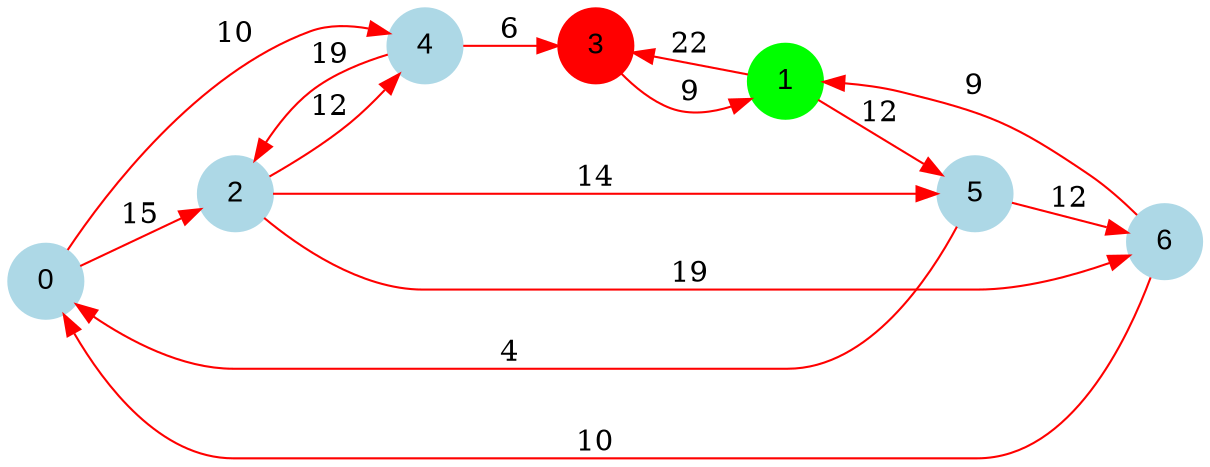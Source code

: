 digraph graphe {
rankdir = LR;
edge [color=red];
0 [fontname="Arial", shape = circle, color=lightblue, style=filled];
1 [fontname="Arial", shape = circle, color=green, style=filled];
2 [fontname="Arial", shape = circle, color=lightblue, style=filled];
3 [fontname="Arial", shape = circle, color=red, style=filled];
4 [fontname="Arial", shape = circle, color=lightblue, style=filled];
5 [fontname="Arial", shape = circle, color=lightblue, style=filled];
6 [fontname="Arial", shape = circle, color=lightblue, style=filled];
	0 -> 2 [label = "15"];
	0 -> 4 [label = "10"];
	1 -> 3 [label = "22"];
	1 -> 5 [label = "12"];
	2 -> 4 [label = "12"];
	2 -> 5 [label = "14"];
	2 -> 6 [label = "19"];
	3 -> 1 [label = "9"];
	4 -> 2 [label = "19"];
	4 -> 3 [label = "6"];
	5 -> 0 [label = "4"];
	5 -> 6 [label = "12"];
	6 -> 0 [label = "10"];
	6 -> 1 [label = "9"];
}